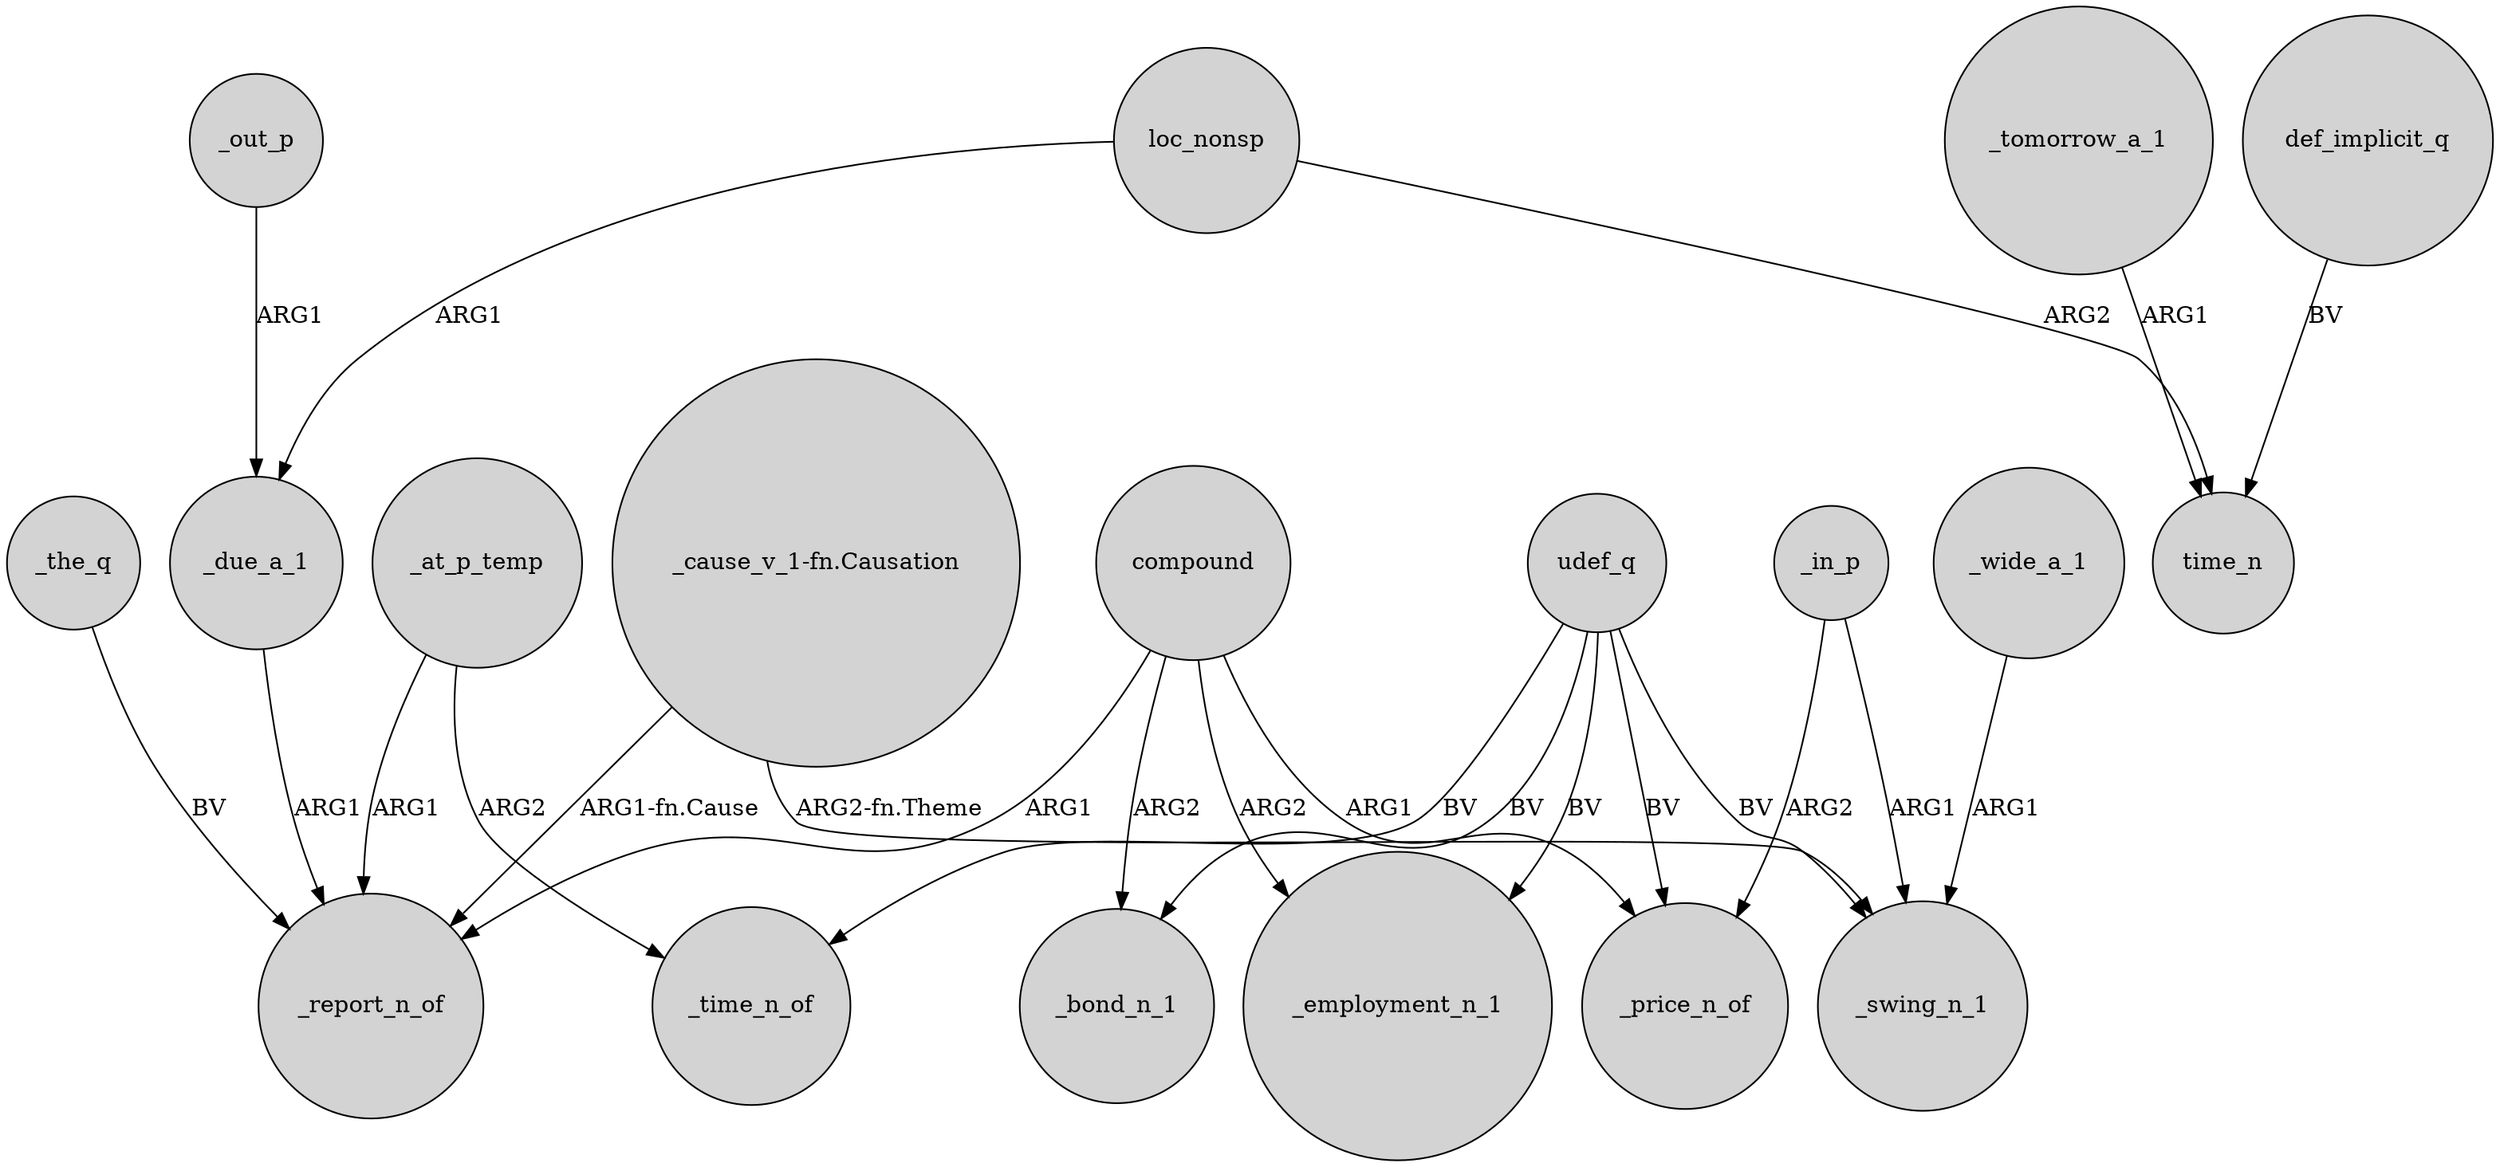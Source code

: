 digraph {
	node [shape=circle style=filled]
	compound -> _report_n_of [label=ARG1]
	udef_q -> _price_n_of [label=BV]
	_tomorrow_a_1 -> time_n [label=ARG1]
	"_cause_v_1-fn.Causation" -> _swing_n_1 [label="ARG2-fn.Theme"]
	udef_q -> _employment_n_1 [label=BV]
	_out_p -> _due_a_1 [label=ARG1]
	_wide_a_1 -> _swing_n_1 [label=ARG1]
	_at_p_temp -> _report_n_of [label=ARG1]
	_at_p_temp -> _time_n_of [label=ARG2]
	loc_nonsp -> time_n [label=ARG2]
	_in_p -> _swing_n_1 [label=ARG1]
	loc_nonsp -> _due_a_1 [label=ARG1]
	udef_q -> _swing_n_1 [label=BV]
	udef_q -> _bond_n_1 [label=BV]
	"_cause_v_1-fn.Causation" -> _report_n_of [label="ARG1-fn.Cause"]
	_the_q -> _report_n_of [label=BV]
	udef_q -> _time_n_of [label=BV]
	compound -> _bond_n_1 [label=ARG2]
	compound -> _employment_n_1 [label=ARG2]
	_in_p -> _price_n_of [label=ARG2]
	compound -> _price_n_of [label=ARG1]
	_due_a_1 -> _report_n_of [label=ARG1]
	def_implicit_q -> time_n [label=BV]
}
